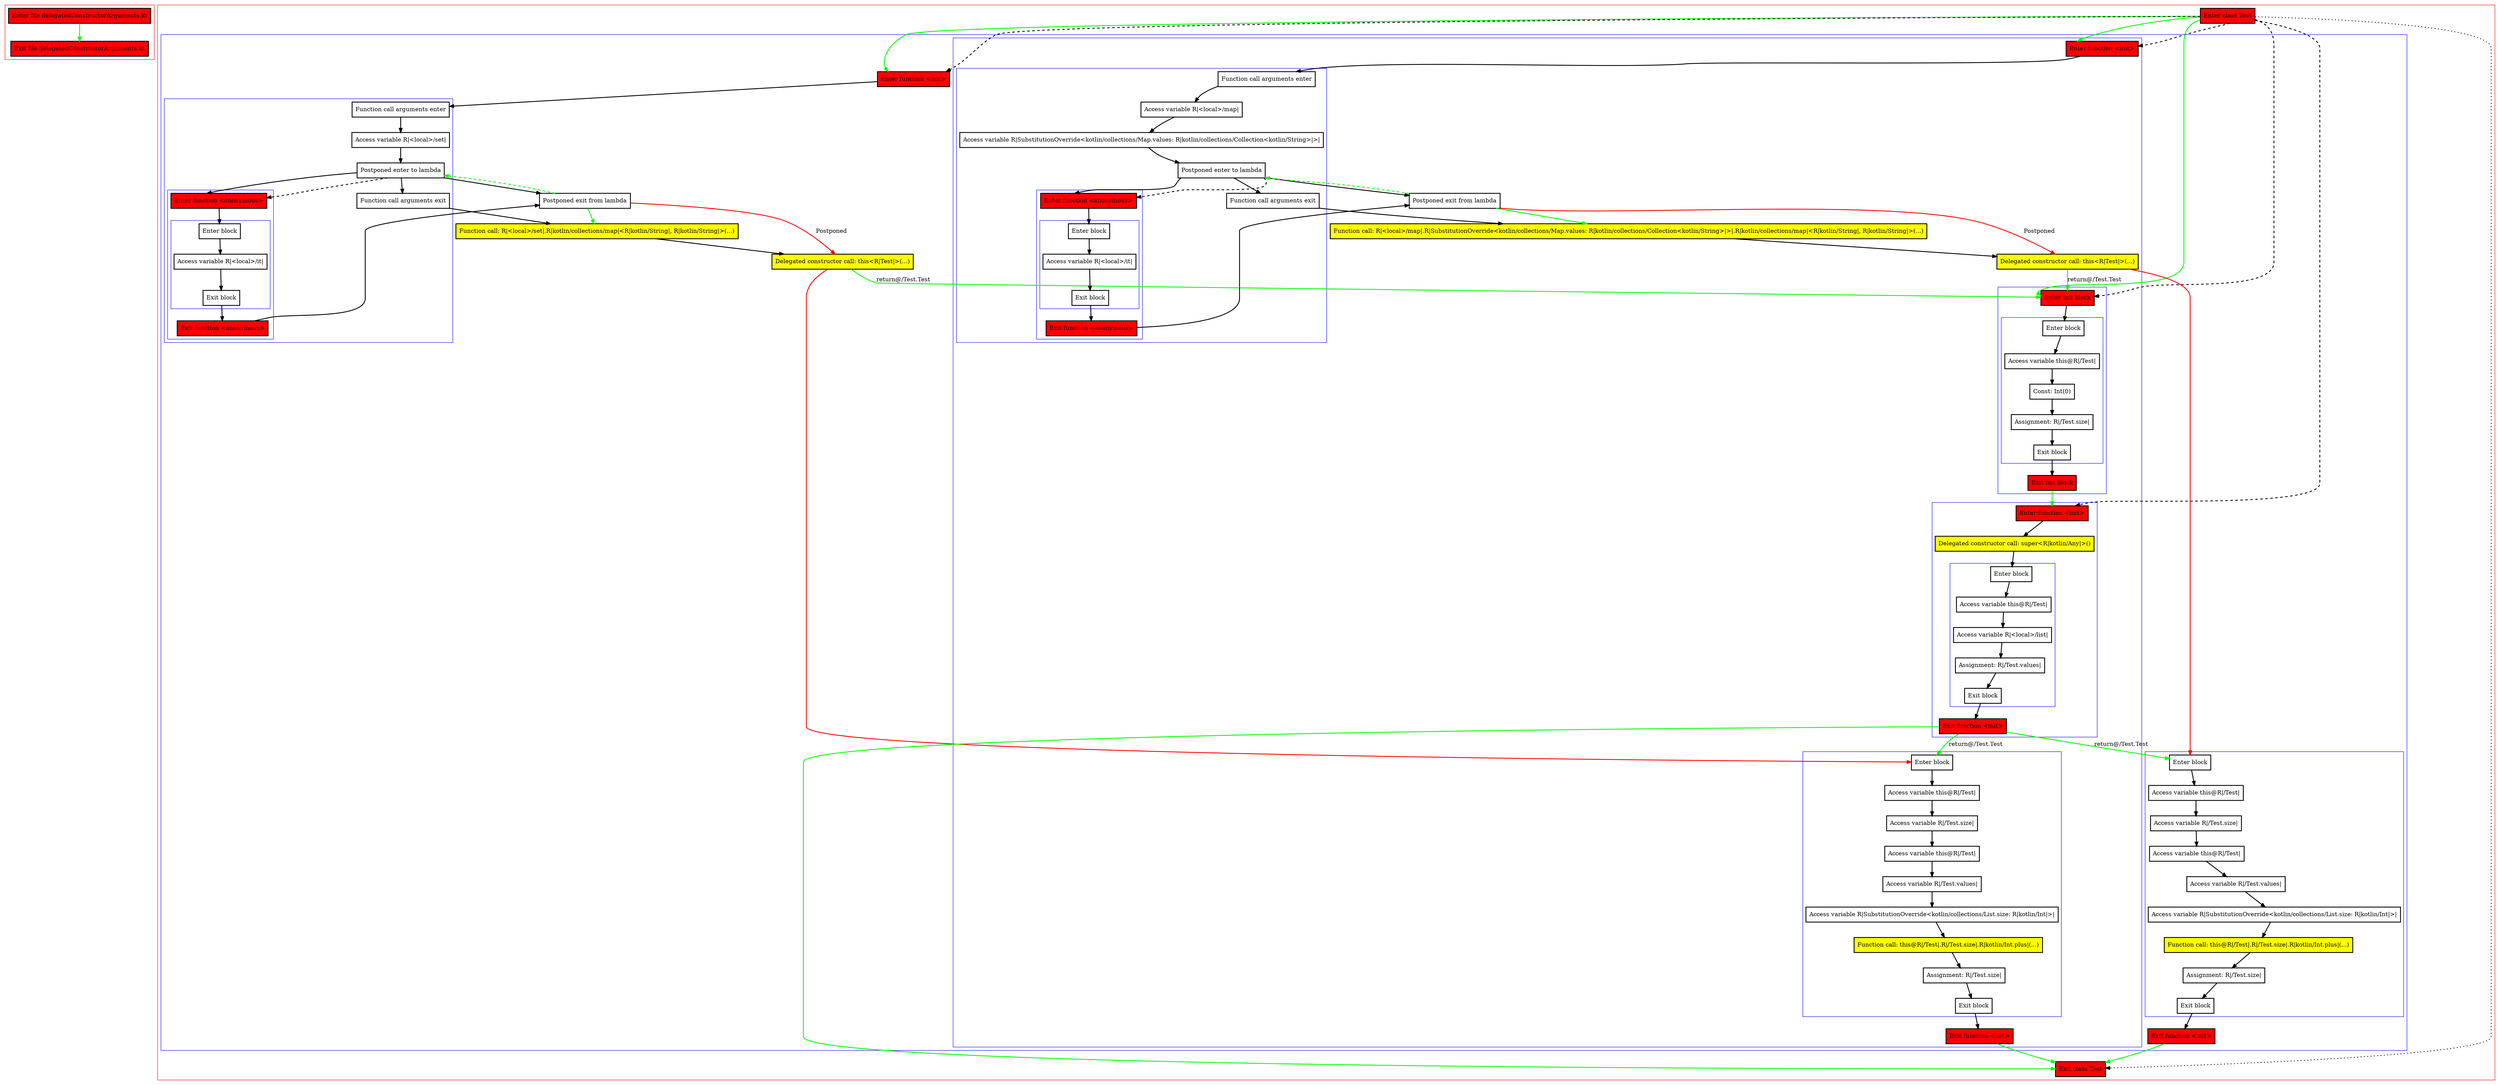 digraph delegatedConstructorArguments_kt {
    graph [nodesep=3]
    node [shape=box penwidth=2]
    edge [penwidth=2]

    subgraph cluster_0 {
        color=red
        0 [label="Enter file delegatedConstructorArguments.kt" style="filled" fillcolor=red];
        1 [label="Exit file delegatedConstructorArguments.kt" style="filled" fillcolor=red];
    }
    0 -> {1} [color=green];

    subgraph cluster_1 {
        color=red
        2 [label="Enter class Test" style="filled" fillcolor=red];
        subgraph cluster_2 {
            color=blue
            3 [label="Enter function <init>" style="filled" fillcolor=red];
            subgraph cluster_3 {
                color=blue
                4 [label="Function call arguments enter"];
                5 [label="Access variable R|<local>/set|"];
                6 [label="Postponed enter to lambda"];
                subgraph cluster_4 {
                    color=blue
                    7 [label="Enter function <anonymous>" style="filled" fillcolor=red];
                    subgraph cluster_5 {
                        color=blue
                        8 [label="Enter block"];
                        9 [label="Access variable R|<local>/it|"];
                        10 [label="Exit block"];
                    }
                    11 [label="Exit function <anonymous>" style="filled" fillcolor=red];
                }
                12 [label="Function call arguments exit"];
            }
            13 [label="Postponed exit from lambda"];
            14 [label="Function call: R|<local>/set|.R|kotlin/collections/map|<R|kotlin/String|, R|kotlin/String|>(...)" style="filled" fillcolor=yellow];
            15 [label="Delegated constructor call: this<R|Test|>(...)" style="filled" fillcolor=yellow];
            subgraph cluster_6 {
                color=blue
                16 [label="Enter function <init>" style="filled" fillcolor=red];
                subgraph cluster_7 {
                    color=blue
                    17 [label="Function call arguments enter"];
                    18 [label="Access variable R|<local>/map|"];
                    19 [label="Access variable R|SubstitutionOverride<kotlin/collections/Map.values: R|kotlin/collections/Collection<kotlin/String>|>|"];
                    20 [label="Postponed enter to lambda"];
                    subgraph cluster_8 {
                        color=blue
                        21 [label="Enter function <anonymous>" style="filled" fillcolor=red];
                        subgraph cluster_9 {
                            color=blue
                            22 [label="Enter block"];
                            23 [label="Access variable R|<local>/it|"];
                            24 [label="Exit block"];
                        }
                        25 [label="Exit function <anonymous>" style="filled" fillcolor=red];
                    }
                    26 [label="Function call arguments exit"];
                }
                27 [label="Postponed exit from lambda"];
                28 [label="Function call: R|<local>/map|.R|SubstitutionOverride<kotlin/collections/Map.values: R|kotlin/collections/Collection<kotlin/String>|>|.R|kotlin/collections/map|<R|kotlin/String|, R|kotlin/String|>(...)" style="filled" fillcolor=yellow];
                29 [label="Delegated constructor call: this<R|Test|>(...)" style="filled" fillcolor=yellow];
                subgraph cluster_10 {
                    color=blue
                    30 [label="Enter init block" style="filled" fillcolor=red];
                    subgraph cluster_11 {
                        color=blue
                        31 [label="Enter block"];
                        32 [label="Access variable this@R|/Test|"];
                        33 [label="Const: Int(0)"];
                        34 [label="Assignment: R|/Test.size|"];
                        35 [label="Exit block"];
                    }
                    36 [label="Exit init block" style="filled" fillcolor=red];
                }
                subgraph cluster_12 {
                    color=blue
                    37 [label="Enter function <init>" style="filled" fillcolor=red];
                    38 [label="Delegated constructor call: super<R|kotlin/Any|>()" style="filled" fillcolor=yellow];
                    subgraph cluster_13 {
                        color=blue
                        39 [label="Enter block"];
                        40 [label="Access variable this@R|/Test|"];
                        41 [label="Access variable R|<local>/list|"];
                        42 [label="Assignment: R|/Test.values|"];
                        43 [label="Exit block"];
                    }
                    44 [label="Exit function <init>" style="filled" fillcolor=red];
                }
                subgraph cluster_14 {
                    color=blue
                    45 [label="Enter block"];
                    46 [label="Access variable this@R|/Test|"];
                    47 [label="Access variable R|/Test.size|"];
                    48 [label="Access variable this@R|/Test|"];
                    49 [label="Access variable R|/Test.values|"];
                    50 [label="Access variable R|SubstitutionOverride<kotlin/collections/List.size: R|kotlin/Int|>|"];
                    51 [label="Function call: this@R|/Test|.R|/Test.size|.R|kotlin/Int.plus|(...)" style="filled" fillcolor=yellow];
                    52 [label="Assignment: R|/Test.size|"];
                    53 [label="Exit block"];
                }
                54 [label="Exit function <init>" style="filled" fillcolor=red];
            }
            subgraph cluster_15 {
                color=blue
                55 [label="Enter block"];
                56 [label="Access variable this@R|/Test|"];
                57 [label="Access variable R|/Test.size|"];
                58 [label="Access variable this@R|/Test|"];
                59 [label="Access variable R|/Test.values|"];
                60 [label="Access variable R|SubstitutionOverride<kotlin/collections/List.size: R|kotlin/Int|>|"];
                61 [label="Function call: this@R|/Test|.R|/Test.size|.R|kotlin/Int.plus|(...)" style="filled" fillcolor=yellow];
                62 [label="Assignment: R|/Test.size|"];
                63 [label="Exit block"];
            }
            64 [label="Exit function <init>" style="filled" fillcolor=red];
        }
        65 [label="Exit class Test" style="filled" fillcolor=red];
    }
    2 -> {3 16 30} [color=green];
    2 -> {65} [style=dotted];
    2 -> {3 16 30 37} [style=dashed];
    3 -> {4};
    4 -> {5};
    5 -> {6};
    6 -> {7 12 13};
    6 -> {7} [style=dashed];
    7 -> {8};
    8 -> {9};
    9 -> {10};
    10 -> {11};
    11 -> {13};
    12 -> {14};
    13 -> {6} [color=green style=dashed];
    13 -> {14} [color=green];
    13 -> {15} [color=red label="Postponed"];
    14 -> {15};
    15 -> {30} [color=green label="return@/Test.Test"];
    15 -> {45} [color=red];
    16 -> {17};
    17 -> {18};
    18 -> {19};
    19 -> {20};
    20 -> {21 26 27};
    20 -> {21} [style=dashed];
    21 -> {22};
    22 -> {23};
    23 -> {24};
    24 -> {25};
    25 -> {27};
    26 -> {28};
    27 -> {20} [color=green style=dashed];
    27 -> {28} [color=green];
    27 -> {29} [color=red label="Postponed"];
    28 -> {29};
    29 -> {30} [color=green label="return@/Test.Test"];
    29 -> {55} [color=red];
    30 -> {31};
    31 -> {32};
    32 -> {33};
    33 -> {34};
    34 -> {35};
    35 -> {36};
    36 -> {37} [color=green];
    37 -> {38};
    38 -> {39};
    39 -> {40};
    40 -> {41};
    41 -> {42};
    42 -> {43};
    43 -> {44};
    44 -> {45 55} [color=green label="return@/Test.Test"];
    44 -> {65} [color=green];
    45 -> {46};
    46 -> {47};
    47 -> {48};
    48 -> {49};
    49 -> {50};
    50 -> {51};
    51 -> {52};
    52 -> {53};
    53 -> {54};
    54 -> {65} [color=green];
    55 -> {56};
    56 -> {57};
    57 -> {58};
    58 -> {59};
    59 -> {60};
    60 -> {61};
    61 -> {62};
    62 -> {63};
    63 -> {64};
    64 -> {65} [color=green];

}
